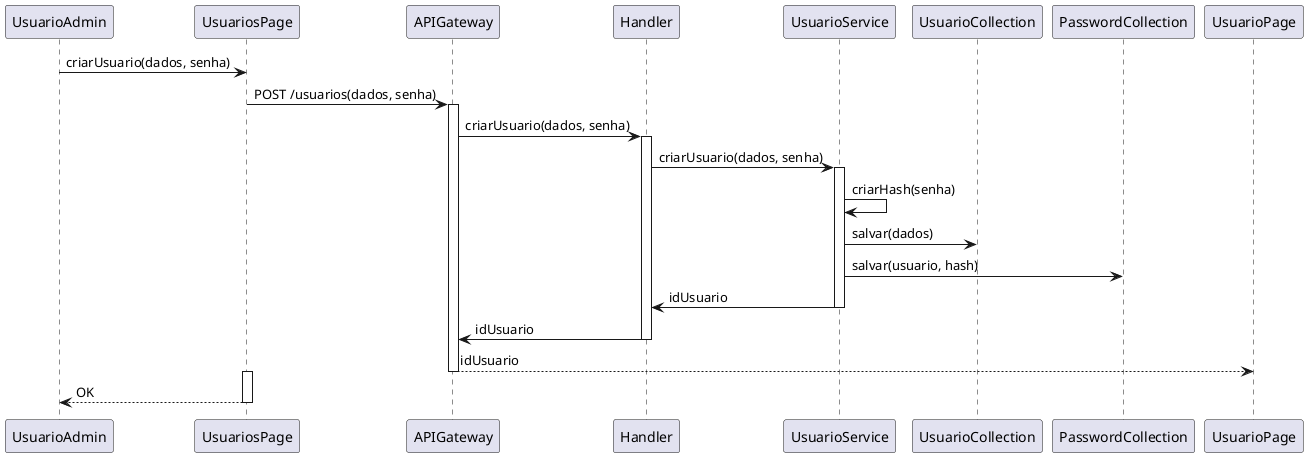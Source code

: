 @startuml
UsuarioAdmin -> UsuariosPage : criarUsuario(dados, senha)
UsuariosPage -> APIGateway: POST /usuarios(dados, senha)
activate APIGateway
APIGateway -> Handler: criarUsuario(dados, senha)
activate Handler
Handler -> UsuarioService: criarUsuario(dados, senha)
activate UsuarioService
UsuarioService -> UsuarioService: criarHash(senha)
UsuarioService -> UsuarioCollection: salvar(dados)
UsuarioService -> PasswordCollection: salvar(usuario, hash)
UsuarioService -> Handler: idUsuario
deactivate UsuarioService
Handler -> APIGateway: idUsuario
deactivate Handler
APIGateway --> UsuarioPage: idUsuario
deactivate APIGateway
activate UsuariosPage
UsuariosPage --> UsuarioAdmin:OK
deactivate UsuariosPage
@enduml